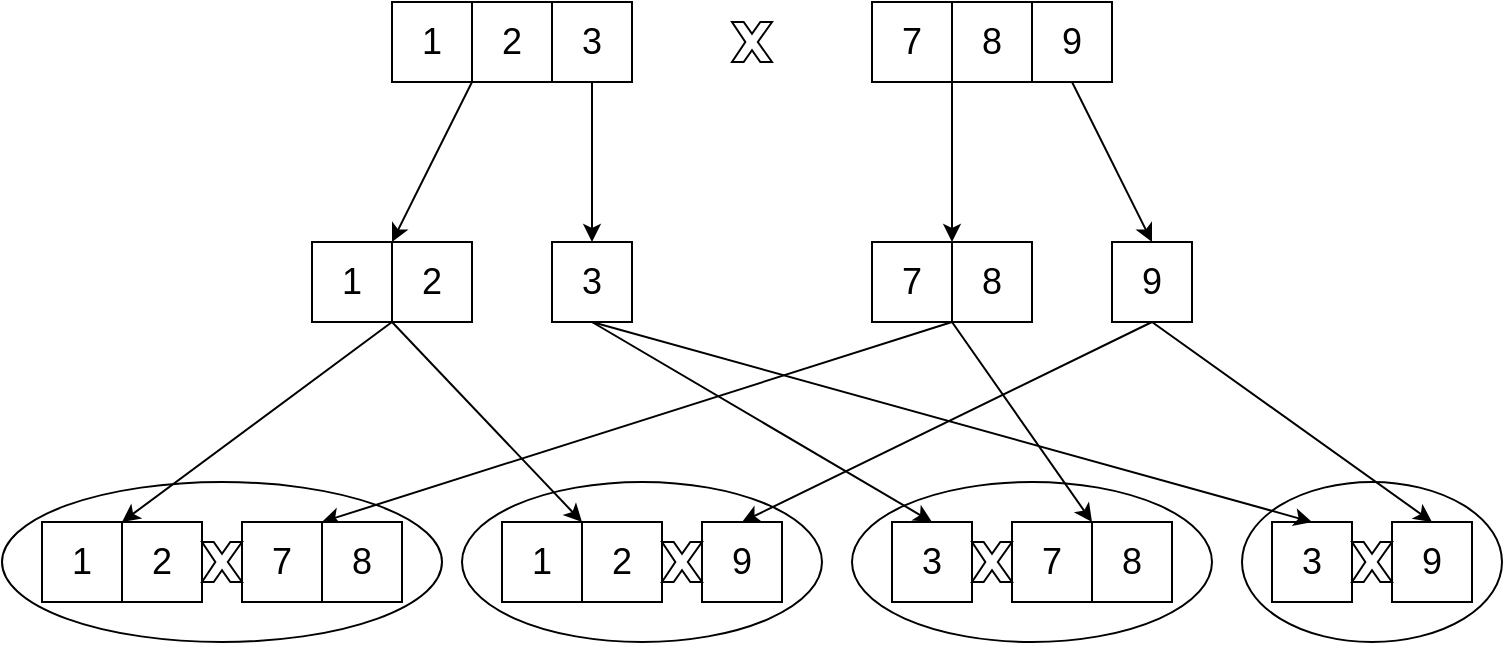<mxfile>
    <diagram id="7tGgZYkUbq21lP8tMdyw" name="第 1 页">
        <mxGraphModel dx="1074" dy="782" grid="1" gridSize="10" guides="1" tooltips="1" connect="1" arrows="1" fold="1" page="1" pageScale="1" pageWidth="827" pageHeight="1169" math="0" shadow="0">
            <root>
                <mxCell id="0"/>
                <mxCell id="1" parent="0"/>
                <mxCell id="60" value="" style="group" vertex="1" connectable="0" parent="1">
                    <mxGeometry x="45" y="200" width="750" height="320" as="geometry"/>
                </mxCell>
                <mxCell id="2" value="&lt;font style=&quot;font-size: 18px&quot;&gt;1&lt;/font&gt;" style="rounded=0;whiteSpace=wrap;html=1;" vertex="1" parent="60">
                    <mxGeometry x="195" width="40" height="40" as="geometry"/>
                </mxCell>
                <mxCell id="3" value="&lt;font style=&quot;font-size: 18px&quot;&gt;2&lt;/font&gt;" style="rounded=0;whiteSpace=wrap;html=1;" vertex="1" parent="60">
                    <mxGeometry x="235" width="40" height="40" as="geometry"/>
                </mxCell>
                <mxCell id="4" value="&lt;font style=&quot;font-size: 18px&quot;&gt;3&lt;/font&gt;" style="rounded=0;whiteSpace=wrap;html=1;" vertex="1" parent="60">
                    <mxGeometry x="275" width="40" height="40" as="geometry"/>
                </mxCell>
                <mxCell id="8" value="&lt;font style=&quot;font-size: 18px&quot;&gt;7&lt;/font&gt;" style="rounded=0;whiteSpace=wrap;html=1;" vertex="1" parent="60">
                    <mxGeometry x="435" width="40" height="40" as="geometry"/>
                </mxCell>
                <mxCell id="9" value="&lt;font style=&quot;font-size: 18px&quot;&gt;8&lt;/font&gt;" style="rounded=0;whiteSpace=wrap;html=1;" vertex="1" parent="60">
                    <mxGeometry x="475" width="40" height="40" as="geometry"/>
                </mxCell>
                <mxCell id="10" value="&lt;font style=&quot;font-size: 18px&quot;&gt;9&lt;/font&gt;" style="rounded=0;whiteSpace=wrap;html=1;" vertex="1" parent="60">
                    <mxGeometry x="515" width="40" height="40" as="geometry"/>
                </mxCell>
                <mxCell id="11" value="&lt;font style=&quot;font-size: 18px&quot;&gt;1&lt;/font&gt;" style="rounded=0;whiteSpace=wrap;html=1;" vertex="1" parent="60">
                    <mxGeometry x="155" y="120" width="40" height="40" as="geometry"/>
                </mxCell>
                <mxCell id="12" value="&lt;font style=&quot;font-size: 18px&quot;&gt;2&lt;/font&gt;" style="rounded=0;whiteSpace=wrap;html=1;" vertex="1" parent="60">
                    <mxGeometry x="195" y="120" width="40" height="40" as="geometry"/>
                </mxCell>
                <mxCell id="18" style="edgeStyle=none;html=1;exitX=0;exitY=1;exitDx=0;exitDy=0;entryX=0;entryY=0;entryDx=0;entryDy=0;fontSize=18;" edge="1" parent="60" source="3" target="12">
                    <mxGeometry relative="1" as="geometry"/>
                </mxCell>
                <mxCell id="13" value="&lt;font style=&quot;font-size: 18px&quot;&gt;3&lt;/font&gt;" style="rounded=0;whiteSpace=wrap;html=1;" vertex="1" parent="60">
                    <mxGeometry x="275" y="120" width="40" height="40" as="geometry"/>
                </mxCell>
                <mxCell id="19" style="edgeStyle=none;html=1;exitX=0.5;exitY=1;exitDx=0;exitDy=0;fontSize=18;" edge="1" parent="60" source="4" target="13">
                    <mxGeometry relative="1" as="geometry"/>
                </mxCell>
                <mxCell id="14" value="&lt;font style=&quot;font-size: 18px&quot;&gt;7&lt;/font&gt;" style="rounded=0;whiteSpace=wrap;html=1;" vertex="1" parent="60">
                    <mxGeometry x="435" y="120" width="40" height="40" as="geometry"/>
                </mxCell>
                <mxCell id="15" value="&lt;font style=&quot;font-size: 18px&quot;&gt;8&lt;/font&gt;" style="rounded=0;whiteSpace=wrap;html=1;" vertex="1" parent="60">
                    <mxGeometry x="475" y="120" width="40" height="40" as="geometry"/>
                </mxCell>
                <mxCell id="20" style="edgeStyle=none;html=1;exitX=1;exitY=1;exitDx=0;exitDy=0;entryX=0;entryY=0;entryDx=0;entryDy=0;fontSize=18;" edge="1" parent="60" source="8" target="15">
                    <mxGeometry relative="1" as="geometry"/>
                </mxCell>
                <mxCell id="16" value="&lt;font style=&quot;font-size: 18px&quot;&gt;9&lt;/font&gt;" style="rounded=0;whiteSpace=wrap;html=1;" vertex="1" parent="60">
                    <mxGeometry x="555" y="120" width="40" height="40" as="geometry"/>
                </mxCell>
                <mxCell id="21" style="edgeStyle=none;html=1;exitX=0.5;exitY=1;exitDx=0;exitDy=0;entryX=0.5;entryY=0;entryDx=0;entryDy=0;fontSize=18;" edge="1" parent="60" source="10" target="16">
                    <mxGeometry relative="1" as="geometry"/>
                </mxCell>
                <mxCell id="22" value="" style="ellipse;whiteSpace=wrap;html=1;fontSize=18;fillColor=none;" vertex="1" parent="60">
                    <mxGeometry y="240" width="220" height="80" as="geometry"/>
                </mxCell>
                <mxCell id="23" value="&lt;font style=&quot;font-size: 18px&quot;&gt;1&lt;/font&gt;" style="rounded=0;whiteSpace=wrap;html=1;" vertex="1" parent="60">
                    <mxGeometry x="20" y="260" width="40" height="40" as="geometry"/>
                </mxCell>
                <mxCell id="50" style="edgeStyle=none;html=1;exitX=1;exitY=1;exitDx=0;exitDy=0;entryX=1;entryY=0;entryDx=0;entryDy=0;fontSize=18;" edge="1" parent="60" source="11" target="23">
                    <mxGeometry relative="1" as="geometry"/>
                </mxCell>
                <mxCell id="24" value="&lt;font style=&quot;font-size: 18px&quot;&gt;2&lt;/font&gt;" style="rounded=0;whiteSpace=wrap;html=1;" vertex="1" parent="60">
                    <mxGeometry x="60" y="260" width="40" height="40" as="geometry"/>
                </mxCell>
                <mxCell id="25" value="&lt;font style=&quot;font-size: 18px&quot;&gt;7&lt;/font&gt;" style="rounded=0;whiteSpace=wrap;html=1;" vertex="1" parent="60">
                    <mxGeometry x="120" y="260" width="40" height="40" as="geometry"/>
                </mxCell>
                <mxCell id="52" style="edgeStyle=none;html=1;exitX=1;exitY=1;exitDx=0;exitDy=0;entryX=1;entryY=0;entryDx=0;entryDy=0;fontSize=18;" edge="1" parent="60" source="14" target="25">
                    <mxGeometry relative="1" as="geometry"/>
                </mxCell>
                <mxCell id="26" value="&lt;font style=&quot;font-size: 18px&quot;&gt;8&lt;/font&gt;" style="rounded=0;whiteSpace=wrap;html=1;" vertex="1" parent="60">
                    <mxGeometry x="160" y="260" width="40" height="40" as="geometry"/>
                </mxCell>
                <mxCell id="27" value="" style="verticalLabelPosition=bottom;verticalAlign=top;html=1;shape=mxgraph.basic.x;fontSize=18;" vertex="1" parent="60">
                    <mxGeometry x="100" y="270" width="20" height="20" as="geometry"/>
                </mxCell>
                <mxCell id="31" value="" style="verticalLabelPosition=bottom;verticalAlign=top;html=1;shape=mxgraph.basic.x;fontSize=18;" vertex="1" parent="60">
                    <mxGeometry x="365" y="10" width="20" height="20" as="geometry"/>
                </mxCell>
                <mxCell id="32" value="" style="ellipse;whiteSpace=wrap;html=1;fontSize=18;fillColor=none;" vertex="1" parent="60">
                    <mxGeometry x="230" y="240" width="180" height="80" as="geometry"/>
                </mxCell>
                <mxCell id="33" value="&lt;font style=&quot;font-size: 18px&quot;&gt;1&lt;/font&gt;" style="rounded=0;whiteSpace=wrap;html=1;" vertex="1" parent="60">
                    <mxGeometry x="250" y="260" width="40" height="40" as="geometry"/>
                </mxCell>
                <mxCell id="34" value="&lt;font style=&quot;font-size: 18px&quot;&gt;2&lt;/font&gt;" style="rounded=0;whiteSpace=wrap;html=1;" vertex="1" parent="60">
                    <mxGeometry x="290" y="260" width="40" height="40" as="geometry"/>
                </mxCell>
                <mxCell id="51" style="edgeStyle=none;html=1;exitX=0;exitY=1;exitDx=0;exitDy=0;entryX=0;entryY=0;entryDx=0;entryDy=0;fontSize=18;" edge="1" parent="60" source="12" target="34">
                    <mxGeometry relative="1" as="geometry"/>
                </mxCell>
                <mxCell id="35" value="&lt;font style=&quot;font-size: 18px&quot;&gt;9&lt;/font&gt;" style="rounded=0;whiteSpace=wrap;html=1;" vertex="1" parent="60">
                    <mxGeometry x="350" y="260" width="40" height="40" as="geometry"/>
                </mxCell>
                <mxCell id="57" style="edgeStyle=none;html=1;exitX=0.5;exitY=1;exitDx=0;exitDy=0;entryX=0.5;entryY=0;entryDx=0;entryDy=0;fontSize=18;" edge="1" parent="60" source="16" target="35">
                    <mxGeometry relative="1" as="geometry"/>
                </mxCell>
                <mxCell id="37" value="" style="verticalLabelPosition=bottom;verticalAlign=top;html=1;shape=mxgraph.basic.x;fontSize=18;" vertex="1" parent="60">
                    <mxGeometry x="330" y="270" width="20" height="20" as="geometry"/>
                </mxCell>
                <mxCell id="38" value="" style="ellipse;whiteSpace=wrap;html=1;fontSize=18;fillColor=none;" vertex="1" parent="60">
                    <mxGeometry x="425" y="240" width="180" height="80" as="geometry"/>
                </mxCell>
                <mxCell id="40" value="&lt;font style=&quot;font-size: 18px&quot;&gt;3&lt;/font&gt;" style="rounded=0;whiteSpace=wrap;html=1;" vertex="1" parent="60">
                    <mxGeometry x="445" y="260" width="40" height="40" as="geometry"/>
                </mxCell>
                <mxCell id="54" style="edgeStyle=none;html=1;exitX=0.5;exitY=1;exitDx=0;exitDy=0;entryX=0.5;entryY=0;entryDx=0;entryDy=0;fontSize=18;" edge="1" parent="60" source="13" target="40">
                    <mxGeometry relative="1" as="geometry"/>
                </mxCell>
                <mxCell id="41" value="&lt;font style=&quot;font-size: 18px&quot;&gt;7&lt;/font&gt;" style="rounded=0;whiteSpace=wrap;html=1;" vertex="1" parent="60">
                    <mxGeometry x="505" y="260" width="40" height="40" as="geometry"/>
                </mxCell>
                <mxCell id="53" style="edgeStyle=none;html=1;exitX=0;exitY=1;exitDx=0;exitDy=0;entryX=1;entryY=0;entryDx=0;entryDy=0;fontSize=18;" edge="1" parent="60" source="15" target="41">
                    <mxGeometry relative="1" as="geometry"/>
                </mxCell>
                <mxCell id="42" value="&lt;font style=&quot;font-size: 18px&quot;&gt;8&lt;/font&gt;" style="rounded=0;whiteSpace=wrap;html=1;" vertex="1" parent="60">
                    <mxGeometry x="545" y="260" width="40" height="40" as="geometry"/>
                </mxCell>
                <mxCell id="43" value="" style="verticalLabelPosition=bottom;verticalAlign=top;html=1;shape=mxgraph.basic.x;fontSize=18;" vertex="1" parent="60">
                    <mxGeometry x="485" y="270" width="20" height="20" as="geometry"/>
                </mxCell>
                <mxCell id="44" value="" style="ellipse;whiteSpace=wrap;html=1;fontSize=18;fillColor=none;" vertex="1" parent="60">
                    <mxGeometry x="620" y="240" width="130" height="80" as="geometry"/>
                </mxCell>
                <mxCell id="46" value="&lt;font style=&quot;font-size: 18px&quot;&gt;3&lt;/font&gt;" style="rounded=0;whiteSpace=wrap;html=1;" vertex="1" parent="60">
                    <mxGeometry x="635" y="260" width="40" height="40" as="geometry"/>
                </mxCell>
                <mxCell id="55" style="edgeStyle=none;html=1;exitX=0.5;exitY=1;exitDx=0;exitDy=0;entryX=0.5;entryY=0;entryDx=0;entryDy=0;fontSize=18;" edge="1" parent="60" source="13" target="46">
                    <mxGeometry relative="1" as="geometry"/>
                </mxCell>
                <mxCell id="47" value="&lt;font style=&quot;font-size: 18px&quot;&gt;9&lt;/font&gt;" style="rounded=0;whiteSpace=wrap;html=1;" vertex="1" parent="60">
                    <mxGeometry x="695" y="260" width="40" height="40" as="geometry"/>
                </mxCell>
                <mxCell id="56" style="edgeStyle=none;html=1;exitX=0.5;exitY=1;exitDx=0;exitDy=0;entryX=0.5;entryY=0;entryDx=0;entryDy=0;fontSize=18;" edge="1" parent="60" source="16" target="47">
                    <mxGeometry relative="1" as="geometry"/>
                </mxCell>
                <mxCell id="49" value="" style="verticalLabelPosition=bottom;verticalAlign=top;html=1;shape=mxgraph.basic.x;fontSize=18;" vertex="1" parent="60">
                    <mxGeometry x="675" y="270" width="20" height="20" as="geometry"/>
                </mxCell>
            </root>
        </mxGraphModel>
    </diagram>
</mxfile>